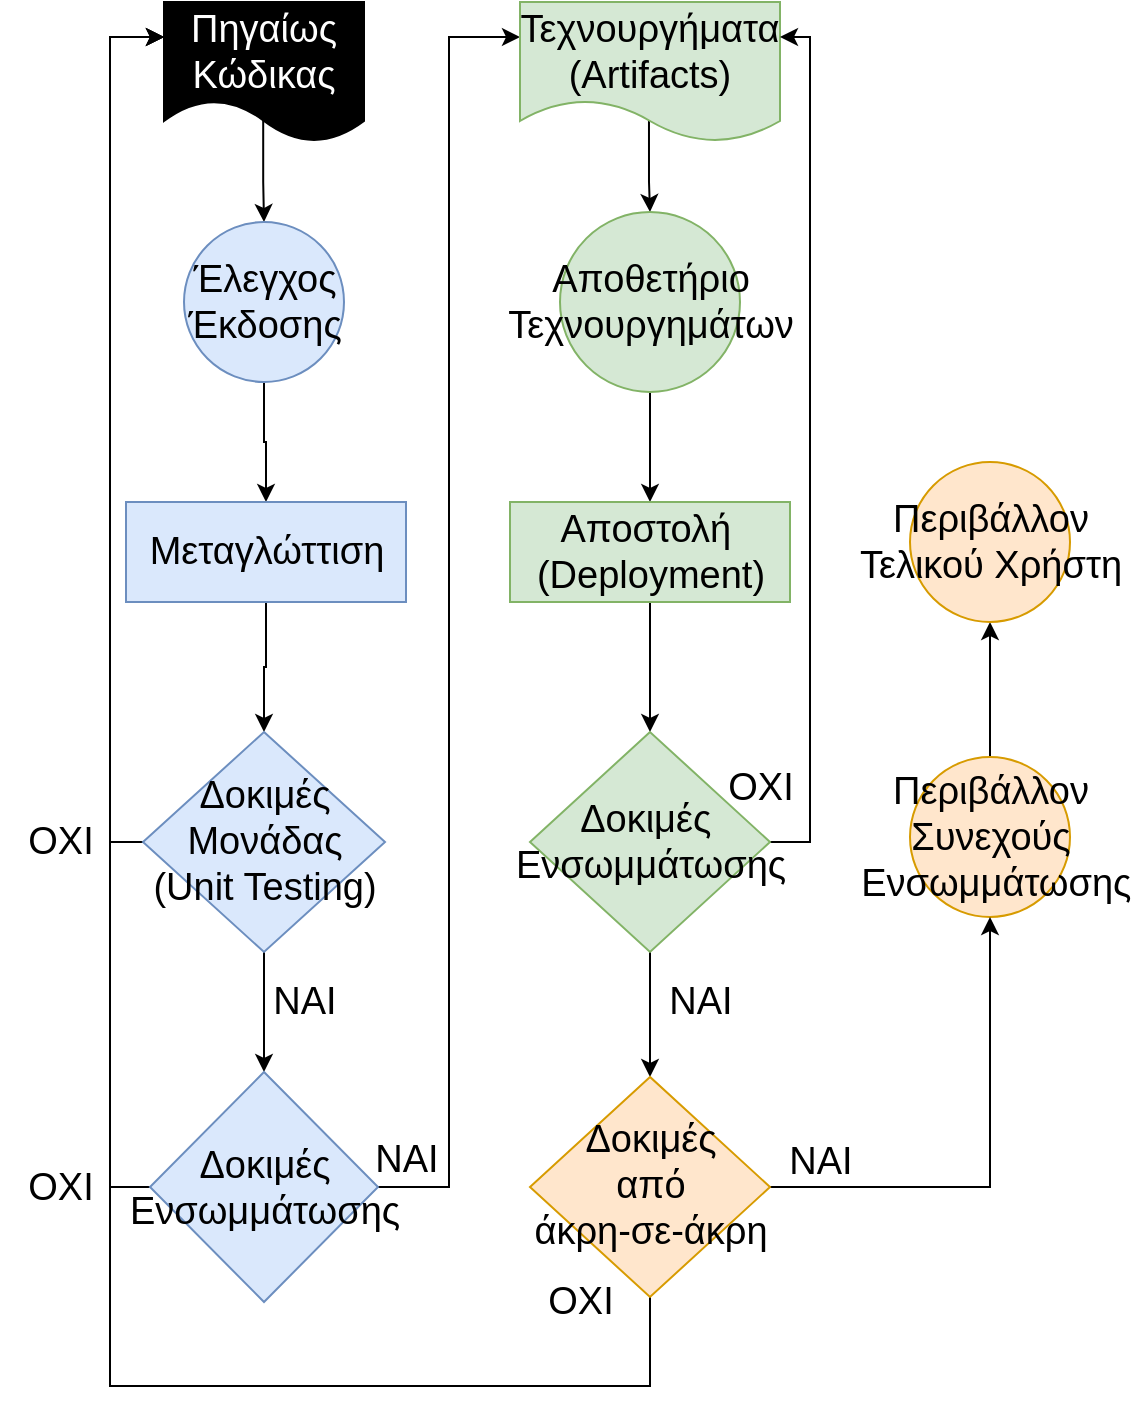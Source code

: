 <mxfile version="20.2.3" type="device"><diagram id="A9tUmnbXQp9NDZlZe4s-" name="Page-1"><mxGraphModel dx="2148" dy="801" grid="1" gridSize="10" guides="1" tooltips="1" connect="1" arrows="1" fold="1" page="1" pageScale="1" pageWidth="850" pageHeight="1100" math="0" shadow="0"><root><mxCell id="0"/><mxCell id="1" parent="0"/><mxCell id="UMFzT4mtEzLcfLQc4gGg-2" style="edgeStyle=orthogonalEdgeStyle;rounded=0;orthogonalLoop=1;jettySize=auto;html=1;exitX=0.504;exitY=0.143;exitDx=0;exitDy=0;entryX=0.5;entryY=0;entryDx=0;entryDy=0;fontColor=#FFFFFF;exitPerimeter=0;fontSize=19;" parent="1" source="KaZCi0sJ2nKvGefDECu4-2" target="KaZCi0sJ2nKvGefDECu4-3" edge="1"><mxGeometry relative="1" as="geometry"/></mxCell><mxCell id="UMFzT4mtEzLcfLQc4gGg-10" style="edgeStyle=orthogonalEdgeStyle;rounded=0;orthogonalLoop=1;jettySize=auto;html=1;exitX=0.504;exitY=0.429;exitDx=0;exitDy=0;entryX=0.5;entryY=0;entryDx=0;entryDy=0;fontColor=#FFFFFF;exitPerimeter=0;fontSize=19;" parent="1" source="KaZCi0sJ2nKvGefDECu4-7" target="KaZCi0sJ2nKvGefDECu4-8" edge="1"><mxGeometry relative="1" as="geometry"/></mxCell><mxCell id="KaZCi0sJ2nKvGefDECu4-2" value="Πηγαίως Κώδικας" style="shape=document;whiteSpace=wrap;html=1;boundedLbl=1;dashed=0;flipH=1;fillColor=#000000;fontColor=#FFFFFF;fontSize=19;" parent="1" vertex="1"><mxGeometry x="-623" y="160" width="100" height="70" as="geometry"/></mxCell><mxCell id="UMFzT4mtEzLcfLQc4gGg-3" style="edgeStyle=orthogonalEdgeStyle;rounded=0;orthogonalLoop=1;jettySize=auto;html=1;exitX=0.5;exitY=1;exitDx=0;exitDy=0;entryX=0.5;entryY=0;entryDx=0;entryDy=0;fontColor=#FFFFFF;fontSize=19;" parent="1" source="KaZCi0sJ2nKvGefDECu4-3" target="KaZCi0sJ2nKvGefDECu4-4" edge="1"><mxGeometry relative="1" as="geometry"/></mxCell><mxCell id="KaZCi0sJ2nKvGefDECu4-3" value="Έλεγχος &lt;br style=&quot;font-size: 19px;&quot;&gt;Έκδοσης" style="shape=ellipse;html=1;dashed=0;whitespace=wrap;aspect=fixed;perimeter=ellipsePerimeter;fillColor=#dae8fc;strokeColor=#6c8ebf;fontSize=19;" parent="1" vertex="1"><mxGeometry x="-613" y="270" width="80" height="80" as="geometry"/></mxCell><mxCell id="UMFzT4mtEzLcfLQc4gGg-4" style="edgeStyle=orthogonalEdgeStyle;rounded=0;orthogonalLoop=1;jettySize=auto;html=1;exitX=0.5;exitY=1;exitDx=0;exitDy=0;entryX=0.5;entryY=0;entryDx=0;entryDy=0;fontColor=#FFFFFF;fontSize=19;" parent="1" source="KaZCi0sJ2nKvGefDECu4-4" target="KaZCi0sJ2nKvGefDECu4-5" edge="1"><mxGeometry relative="1" as="geometry"/></mxCell><mxCell id="KaZCi0sJ2nKvGefDECu4-4" value="Μεταγλώττιση" style="html=1;dashed=0;whitespace=wrap;fillColor=#dae8fc;strokeColor=#6c8ebf;fontSize=19;" parent="1" vertex="1"><mxGeometry x="-642" y="410" width="140" height="50" as="geometry"/></mxCell><mxCell id="UMFzT4mtEzLcfLQc4gGg-5" style="edgeStyle=orthogonalEdgeStyle;rounded=0;orthogonalLoop=1;jettySize=auto;html=1;exitX=0.5;exitY=1;exitDx=0;exitDy=0;entryX=0.5;entryY=0;entryDx=0;entryDy=0;fontColor=#FFFFFF;fontSize=19;" parent="1" source="KaZCi0sJ2nKvGefDECu4-5" target="KaZCi0sJ2nKvGefDECu4-6" edge="1"><mxGeometry relative="1" as="geometry"/></mxCell><mxCell id="UMFzT4mtEzLcfLQc4gGg-8" style="edgeStyle=orthogonalEdgeStyle;rounded=0;orthogonalLoop=1;jettySize=auto;html=1;exitX=0;exitY=0.5;exitDx=0;exitDy=0;entryX=0;entryY=0.25;entryDx=0;entryDy=0;fontColor=#FFFFFF;fontSize=19;" parent="1" source="KaZCi0sJ2nKvGefDECu4-5" target="KaZCi0sJ2nKvGefDECu4-2" edge="1"><mxGeometry relative="1" as="geometry"><Array as="points"><mxPoint x="-650" y="580"/><mxPoint x="-650" y="178"/></Array></mxGeometry></mxCell><mxCell id="KaZCi0sJ2nKvGefDECu4-5" value="Δοκιμές&lt;br style=&quot;font-size: 19px;&quot;&gt;Μονάδας&lt;br style=&quot;font-size: 19px;&quot;&gt;(Unit Testing)" style="shape=rhombus;html=1;dashed=0;whitespace=wrap;perimeter=rhombusPerimeter;fillColor=#dae8fc;strokeColor=#6c8ebf;fontSize=19;" parent="1" vertex="1"><mxGeometry x="-633.5" y="525" width="121" height="110" as="geometry"/></mxCell><mxCell id="UMFzT4mtEzLcfLQc4gGg-6" style="edgeStyle=orthogonalEdgeStyle;rounded=0;orthogonalLoop=1;jettySize=auto;html=1;exitX=1;exitY=0.5;exitDx=0;exitDy=0;entryX=0;entryY=0.25;entryDx=0;entryDy=0;fontColor=#FFFFFF;fontSize=19;" parent="1" source="KaZCi0sJ2nKvGefDECu4-6" target="KaZCi0sJ2nKvGefDECu4-7" edge="1"><mxGeometry relative="1" as="geometry"/></mxCell><mxCell id="UMFzT4mtEzLcfLQc4gGg-7" style="edgeStyle=orthogonalEdgeStyle;rounded=0;orthogonalLoop=1;jettySize=auto;html=1;exitX=0;exitY=0.5;exitDx=0;exitDy=0;entryX=0;entryY=0.25;entryDx=0;entryDy=0;fontColor=#FFFFFF;fontSize=19;" parent="1" source="KaZCi0sJ2nKvGefDECu4-6" target="KaZCi0sJ2nKvGefDECu4-2" edge="1"><mxGeometry relative="1" as="geometry"/></mxCell><mxCell id="KaZCi0sJ2nKvGefDECu4-6" value="Δοκιμές&lt;br style=&quot;font-size: 19px;&quot;&gt;Ενσωμμάτωσης" style="shape=rhombus;html=1;dashed=0;whitespace=wrap;perimeter=rhombusPerimeter;fillColor=#dae8fc;strokeColor=#6c8ebf;fontSize=19;" parent="1" vertex="1"><mxGeometry x="-630" y="695" width="114" height="115" as="geometry"/></mxCell><mxCell id="KaZCi0sJ2nKvGefDECu4-7" value="Τεχνουργήματα&lt;br style=&quot;font-size: 19px;&quot;&gt;(Artifacts)" style="shape=document;whiteSpace=wrap;html=1;boundedLbl=1;dashed=0;flipH=1;fillColor=#d5e8d4;strokeColor=#82b366;fontSize=19;" parent="1" vertex="1"><mxGeometry x="-445" y="160" width="130" height="70" as="geometry"/></mxCell><mxCell id="UMFzT4mtEzLcfLQc4gGg-11" style="edgeStyle=orthogonalEdgeStyle;rounded=0;orthogonalLoop=1;jettySize=auto;html=1;exitX=0.5;exitY=1;exitDx=0;exitDy=0;entryX=0.5;entryY=0;entryDx=0;entryDy=0;fontColor=#FFFFFF;fontSize=19;" parent="1" source="KaZCi0sJ2nKvGefDECu4-8" target="KaZCi0sJ2nKvGefDECu4-9" edge="1"><mxGeometry relative="1" as="geometry"/></mxCell><mxCell id="KaZCi0sJ2nKvGefDECu4-8" value="Αποθετήριο&lt;br style=&quot;font-size: 19px;&quot;&gt;Τεχνουργημάτων" style="shape=ellipse;html=1;dashed=0;whitespace=wrap;aspect=fixed;perimeter=ellipsePerimeter;fillColor=#d5e8d4;strokeColor=#82b366;fontSize=19;" parent="1" vertex="1"><mxGeometry x="-425" y="265" width="90" height="90" as="geometry"/></mxCell><mxCell id="UMFzT4mtEzLcfLQc4gGg-12" style="edgeStyle=orthogonalEdgeStyle;rounded=0;orthogonalLoop=1;jettySize=auto;html=1;exitX=0.5;exitY=1;exitDx=0;exitDy=0;entryX=0.5;entryY=0;entryDx=0;entryDy=0;fontColor=#FFFFFF;fontSize=19;" parent="1" source="KaZCi0sJ2nKvGefDECu4-9" target="KaZCi0sJ2nKvGefDECu4-12" edge="1"><mxGeometry relative="1" as="geometry"/></mxCell><mxCell id="KaZCi0sJ2nKvGefDECu4-9" value="Αποστολή&amp;nbsp;&lt;br style=&quot;font-size: 19px;&quot;&gt;(Deployment)" style="html=1;dashed=0;whitespace=wrap;fillColor=#d5e8d4;strokeColor=#82b366;fontSize=19;" parent="1" vertex="1"><mxGeometry x="-450" y="410" width="140" height="50" as="geometry"/></mxCell><mxCell id="UMFzT4mtEzLcfLQc4gGg-18" style="edgeStyle=orthogonalEdgeStyle;rounded=0;orthogonalLoop=1;jettySize=auto;html=1;exitX=0.5;exitY=0;exitDx=0;exitDy=0;entryX=0.5;entryY=1;entryDx=0;entryDy=0;fontColor=#FFFFFF;fontSize=19;" parent="1" source="KaZCi0sJ2nKvGefDECu4-10" target="KaZCi0sJ2nKvGefDECu4-11" edge="1"><mxGeometry relative="1" as="geometry"/></mxCell><mxCell id="KaZCi0sJ2nKvGefDECu4-10" value="Περιβάλλον&lt;br style=&quot;font-size: 19px;&quot;&gt;Συνεχούς&lt;br&gt;&amp;nbsp;Ενσωμμάτωσης" style="shape=ellipse;html=1;dashed=0;whitespace=wrap;aspect=fixed;perimeter=ellipsePerimeter;flipH=1;fillColor=#ffe6cc;strokeColor=#d79b00;fontSize=19;" parent="1" vertex="1"><mxGeometry x="-250" y="537.5" width="80" height="80" as="geometry"/></mxCell><mxCell id="KaZCi0sJ2nKvGefDECu4-11" value="Περιβάλλον&lt;br style=&quot;font-size: 19px;&quot;&gt;Τελικού Χρήστη" style="shape=ellipse;html=1;dashed=0;whitespace=wrap;aspect=fixed;perimeter=ellipsePerimeter;flipH=1;fillColor=#ffe6cc;strokeColor=#d79b00;fontSize=19;" parent="1" vertex="1"><mxGeometry x="-250" y="390" width="80" height="80" as="geometry"/></mxCell><mxCell id="UMFzT4mtEzLcfLQc4gGg-13" style="edgeStyle=orthogonalEdgeStyle;rounded=0;orthogonalLoop=1;jettySize=auto;html=1;exitX=1;exitY=0.5;exitDx=0;exitDy=0;entryX=1;entryY=0.25;entryDx=0;entryDy=0;fontColor=#FFFFFF;fontSize=19;" parent="1" source="KaZCi0sJ2nKvGefDECu4-12" target="KaZCi0sJ2nKvGefDECu4-7" edge="1"><mxGeometry relative="1" as="geometry"/></mxCell><mxCell id="UMFzT4mtEzLcfLQc4gGg-14" style="edgeStyle=orthogonalEdgeStyle;rounded=0;orthogonalLoop=1;jettySize=auto;html=1;exitX=0.5;exitY=1;exitDx=0;exitDy=0;entryX=0.5;entryY=0;entryDx=0;entryDy=0;fontColor=#FFFFFF;fontSize=19;" parent="1" source="KaZCi0sJ2nKvGefDECu4-12" target="KaZCi0sJ2nKvGefDECu4-13" edge="1"><mxGeometry relative="1" as="geometry"/></mxCell><mxCell id="KaZCi0sJ2nKvGefDECu4-12" value="Δοκιμές&amp;nbsp;&lt;br style=&quot;font-size: 19px;&quot;&gt;Ενσωμμάτωσης" style="shape=rhombus;html=1;dashed=0;whitespace=wrap;perimeter=rhombusPerimeter;flipH=1;fillColor=#d5e8d4;strokeColor=#82b366;fontSize=19;" parent="1" vertex="1"><mxGeometry x="-440" y="525" width="120" height="110" as="geometry"/></mxCell><mxCell id="UMFzT4mtEzLcfLQc4gGg-16" style="edgeStyle=orthogonalEdgeStyle;rounded=0;orthogonalLoop=1;jettySize=auto;html=1;exitX=1;exitY=0.5;exitDx=0;exitDy=0;entryX=0.5;entryY=1;entryDx=0;entryDy=0;fontColor=#FFFFFF;fontSize=19;" parent="1" source="KaZCi0sJ2nKvGefDECu4-13" target="KaZCi0sJ2nKvGefDECu4-10" edge="1"><mxGeometry relative="1" as="geometry"/></mxCell><mxCell id="UMFzT4mtEzLcfLQc4gGg-17" style="edgeStyle=orthogonalEdgeStyle;rounded=0;orthogonalLoop=1;jettySize=auto;html=1;exitX=0.5;exitY=1;exitDx=0;exitDy=0;fontColor=#FFFFFF;entryX=0;entryY=0.25;entryDx=0;entryDy=0;fontSize=19;" parent="1" source="KaZCi0sJ2nKvGefDECu4-13" target="KaZCi0sJ2nKvGefDECu4-2" edge="1"><mxGeometry relative="1" as="geometry"><mxPoint x="-630" y="170.588" as="targetPoint"/><Array as="points"><mxPoint x="-380" y="852"/><mxPoint x="-650" y="852"/><mxPoint x="-650" y="178"/></Array></mxGeometry></mxCell><mxCell id="KaZCi0sJ2nKvGefDECu4-13" value="Δοκιμές&lt;br style=&quot;font-size: 19px;&quot;&gt;από&lt;br style=&quot;font-size: 19px;&quot;&gt;άκρη-σε-άκρη" style="shape=rhombus;html=1;dashed=0;whitespace=wrap;perimeter=rhombusPerimeter;flipH=1;fillColor=#ffe6cc;strokeColor=#d79b00;fontSize=19;" parent="1" vertex="1"><mxGeometry x="-440" y="697.49" width="120" height="110.01" as="geometry"/></mxCell><mxCell id="UMFzT4mtEzLcfLQc4gGg-19" value="&lt;font color=&quot;#000000&quot; style=&quot;font-size: 19px;&quot;&gt;ΝΑΙ&lt;/font&gt;" style="text;html=1;align=center;verticalAlign=middle;resizable=0;points=[];autosize=1;strokeColor=none;fillColor=none;fontColor=#FFFFFF;fontSize=19;" parent="1" vertex="1"><mxGeometry x="-583" y="640" width="60" height="40" as="geometry"/></mxCell><mxCell id="UMFzT4mtEzLcfLQc4gGg-20" value="&lt;font color=&quot;#000000&quot; style=&quot;font-size: 19px;&quot;&gt;ΟΧΙ&lt;/font&gt;" style="text;html=1;align=center;verticalAlign=middle;resizable=0;points=[];autosize=1;strokeColor=none;fillColor=none;fontColor=#FFFFFF;fontSize=19;" parent="1" vertex="1"><mxGeometry x="-705" y="560" width="60" height="40" as="geometry"/></mxCell><mxCell id="UMFzT4mtEzLcfLQc4gGg-21" value="&lt;font color=&quot;#000000&quot; style=&quot;font-size: 19px;&quot;&gt;ΟΧΙ&lt;/font&gt;" style="text;html=1;align=center;verticalAlign=middle;resizable=0;points=[];autosize=1;strokeColor=none;fillColor=none;fontColor=#FFFFFF;fontSize=19;" parent="1" vertex="1"><mxGeometry x="-705" y="732.5" width="60" height="40" as="geometry"/></mxCell><mxCell id="UMFzT4mtEzLcfLQc4gGg-22" value="&lt;font color=&quot;#000000&quot; style=&quot;font-size: 19px;&quot;&gt;ΝΑΙ&lt;/font&gt;" style="text;html=1;align=center;verticalAlign=middle;resizable=0;points=[];autosize=1;strokeColor=none;fillColor=none;fontColor=#FFFFFF;fontSize=19;" parent="1" vertex="1"><mxGeometry x="-532" y="719" width="60" height="40" as="geometry"/></mxCell><mxCell id="UMFzT4mtEzLcfLQc4gGg-23" value="&lt;font color=&quot;#000000&quot; style=&quot;font-size: 19px;&quot;&gt;ΝΑΙ&lt;/font&gt;" style="text;html=1;align=center;verticalAlign=middle;resizable=0;points=[];autosize=1;strokeColor=none;fillColor=none;fontColor=#FFFFFF;fontSize=19;" parent="1" vertex="1"><mxGeometry x="-325" y="720" width="60" height="40" as="geometry"/></mxCell><mxCell id="UMFzT4mtEzLcfLQc4gGg-26" value="&lt;font color=&quot;#000000&quot; style=&quot;font-size: 19px;&quot;&gt;ΟΧΙ&lt;/font&gt;" style="text;html=1;align=center;verticalAlign=middle;resizable=0;points=[];autosize=1;strokeColor=none;fillColor=none;fontColor=#FFFFFF;fontSize=19;" parent="1" vertex="1"><mxGeometry x="-445" y="790" width="60" height="40" as="geometry"/></mxCell><mxCell id="UMFzT4mtEzLcfLQc4gGg-27" value="&lt;font color=&quot;#000000&quot; style=&quot;font-size: 19px;&quot;&gt;ΝΑΙ&lt;/font&gt;" style="text;html=1;align=center;verticalAlign=middle;resizable=0;points=[];autosize=1;strokeColor=none;fillColor=none;fontColor=#FFFFFF;fontSize=19;" parent="1" vertex="1"><mxGeometry x="-385" y="640" width="60" height="40" as="geometry"/></mxCell><mxCell id="UMFzT4mtEzLcfLQc4gGg-28" value="&lt;font color=&quot;#000000&quot; style=&quot;font-size: 19px;&quot;&gt;ΟΧΙ&lt;/font&gt;" style="text;html=1;align=center;verticalAlign=middle;resizable=0;points=[];autosize=1;strokeColor=none;fillColor=none;fontColor=#FFFFFF;fontSize=19;" parent="1" vertex="1"><mxGeometry x="-355" y="532.5" width="60" height="40" as="geometry"/></mxCell></root></mxGraphModel></diagram></mxfile>